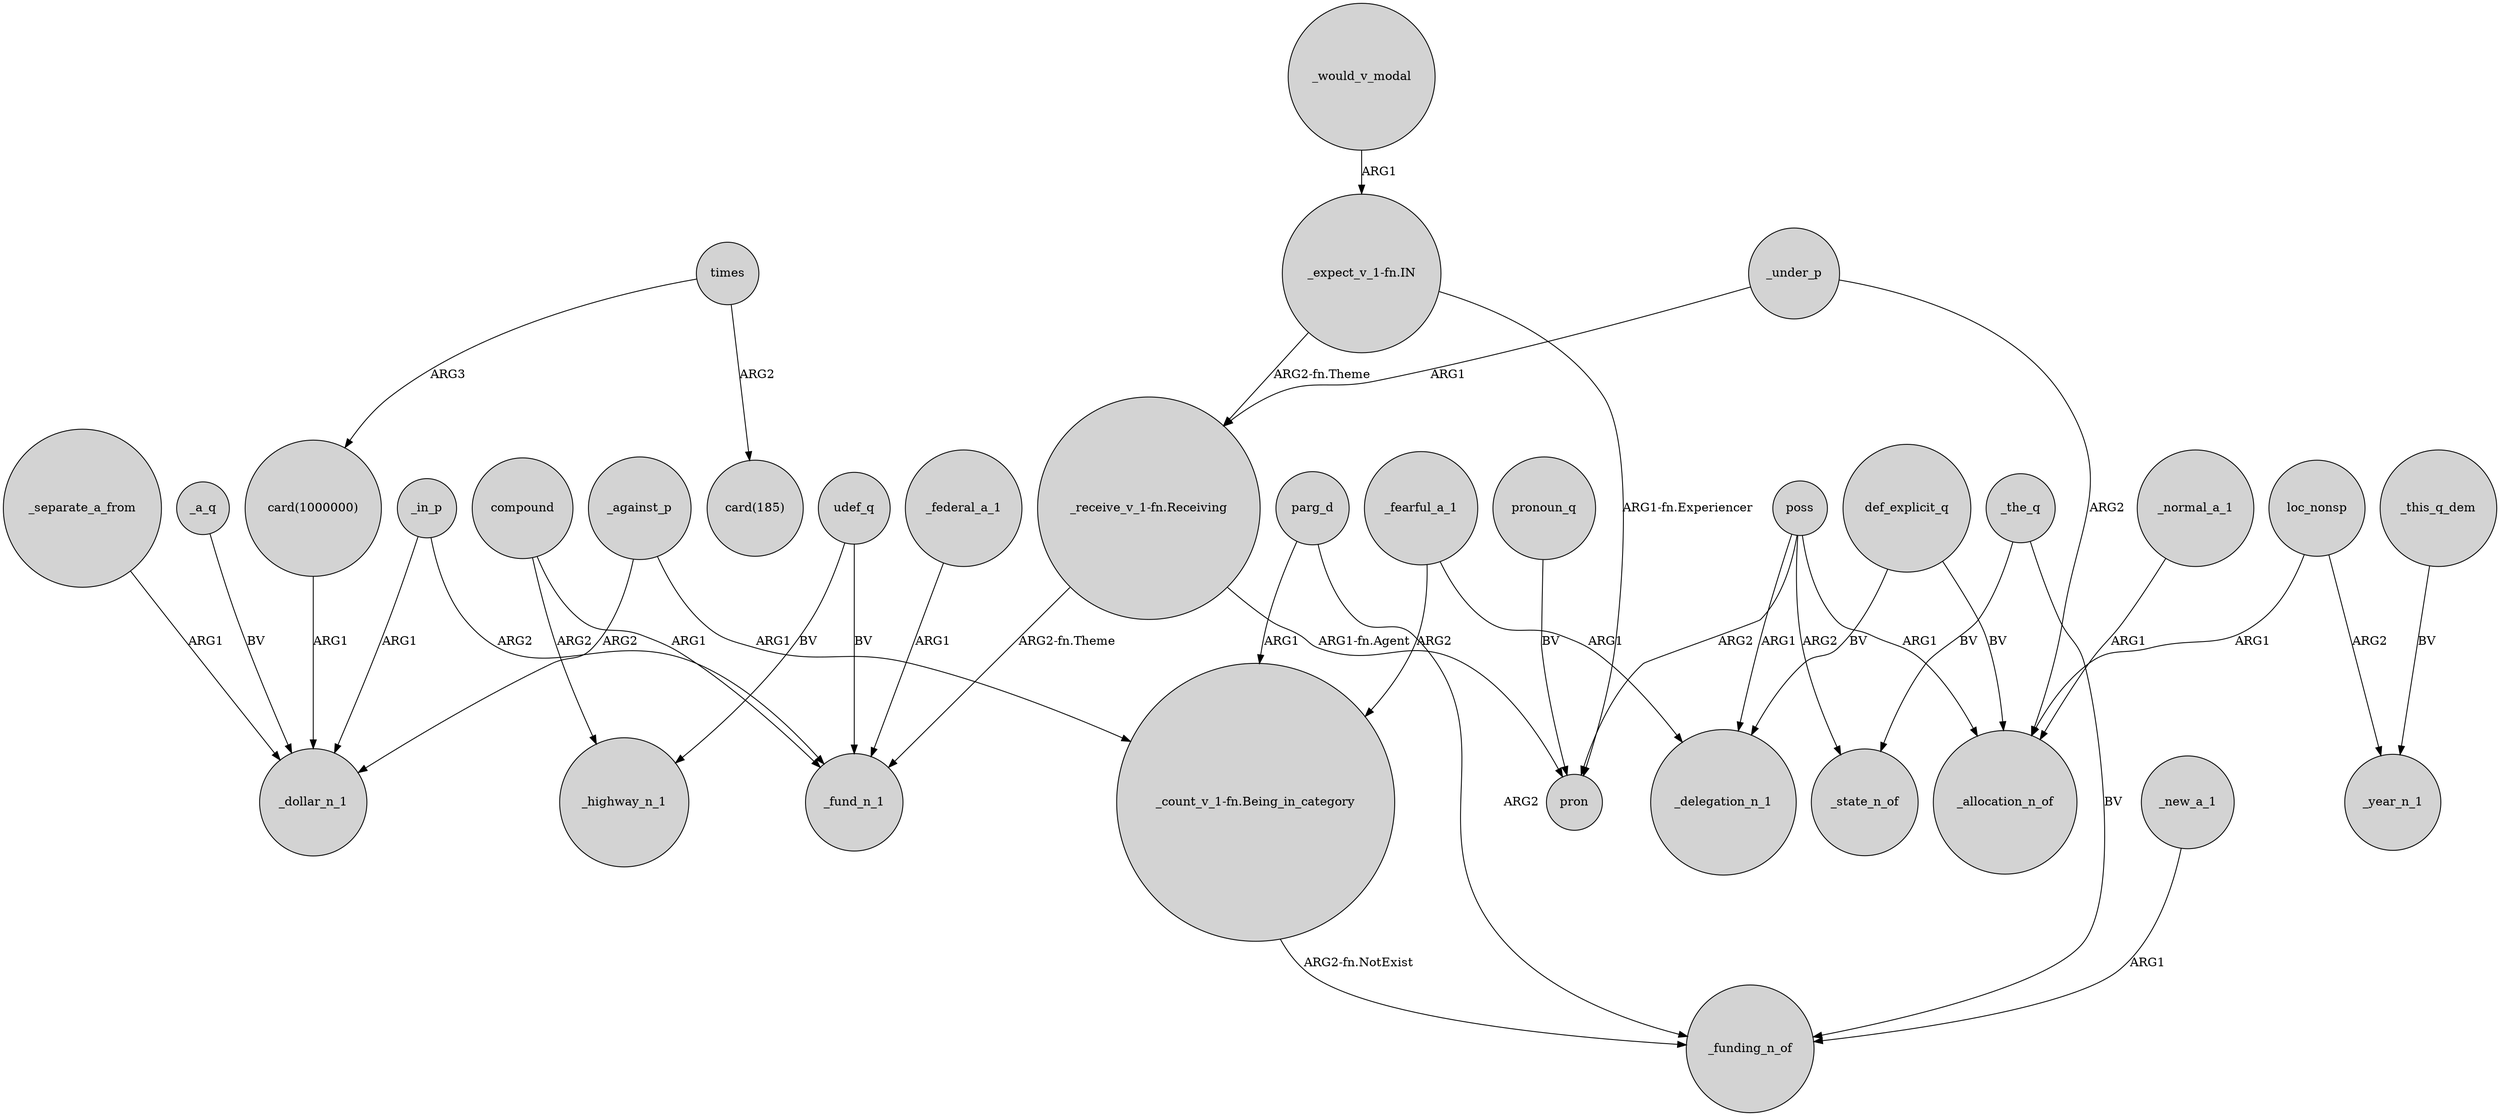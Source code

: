 digraph {
	node [shape=circle style=filled]
	"card(1000000)" -> _dollar_n_1 [label=ARG1]
	udef_q -> _highway_n_1 [label=BV]
	"_expect_v_1-fn.IN" -> "_receive_v_1-fn.Receiving" [label="ARG2-fn.Theme"]
	poss -> _delegation_n_1 [label=ARG1]
	poss -> pron [label=ARG2]
	def_explicit_q -> _allocation_n_of [label=BV]
	poss -> _state_n_of [label=ARG2]
	parg_d -> "_count_v_1-fn.Being_in_category" [label=ARG1]
	_fearful_a_1 -> "_count_v_1-fn.Being_in_category" [label=ARG2]
	"_count_v_1-fn.Being_in_category" -> _funding_n_of [label="ARG2-fn.NotExist"]
	compound -> _highway_n_1 [label=ARG2]
	loc_nonsp -> _allocation_n_of [label=ARG1]
	_the_q -> _state_n_of [label=BV]
	"_receive_v_1-fn.Receiving" -> _fund_n_1 [label="ARG2-fn.Theme"]
	_a_q -> _dollar_n_1 [label=BV]
	_under_p -> "_receive_v_1-fn.Receiving" [label=ARG1]
	def_explicit_q -> _delegation_n_1 [label=BV]
	_normal_a_1 -> _allocation_n_of [label=ARG1]
	"_receive_v_1-fn.Receiving" -> pron [label="ARG1-fn.Agent"]
	_the_q -> _funding_n_of [label=BV]
	pronoun_q -> pron [label=BV]
	_in_p -> _fund_n_1 [label=ARG2]
	_new_a_1 -> _funding_n_of [label=ARG1]
	parg_d -> _funding_n_of [label=ARG2]
	poss -> _allocation_n_of [label=ARG1]
	_separate_a_from -> _dollar_n_1 [label=ARG1]
	compound -> _fund_n_1 [label=ARG1]
	_would_v_modal -> "_expect_v_1-fn.IN" [label=ARG1]
	times -> "card(1000000)" [label=ARG3]
	_against_p -> "_count_v_1-fn.Being_in_category" [label=ARG1]
	loc_nonsp -> _year_n_1 [label=ARG2]
	udef_q -> _fund_n_1 [label=BV]
	"_expect_v_1-fn.IN" -> pron [label="ARG1-fn.Experiencer"]
	_in_p -> _dollar_n_1 [label=ARG1]
	_federal_a_1 -> _fund_n_1 [label=ARG1]
	_fearful_a_1 -> _delegation_n_1 [label=ARG1]
	_against_p -> _dollar_n_1 [label=ARG2]
	_under_p -> _allocation_n_of [label=ARG2]
	times -> "card(185)" [label=ARG2]
	_this_q_dem -> _year_n_1 [label=BV]
}
